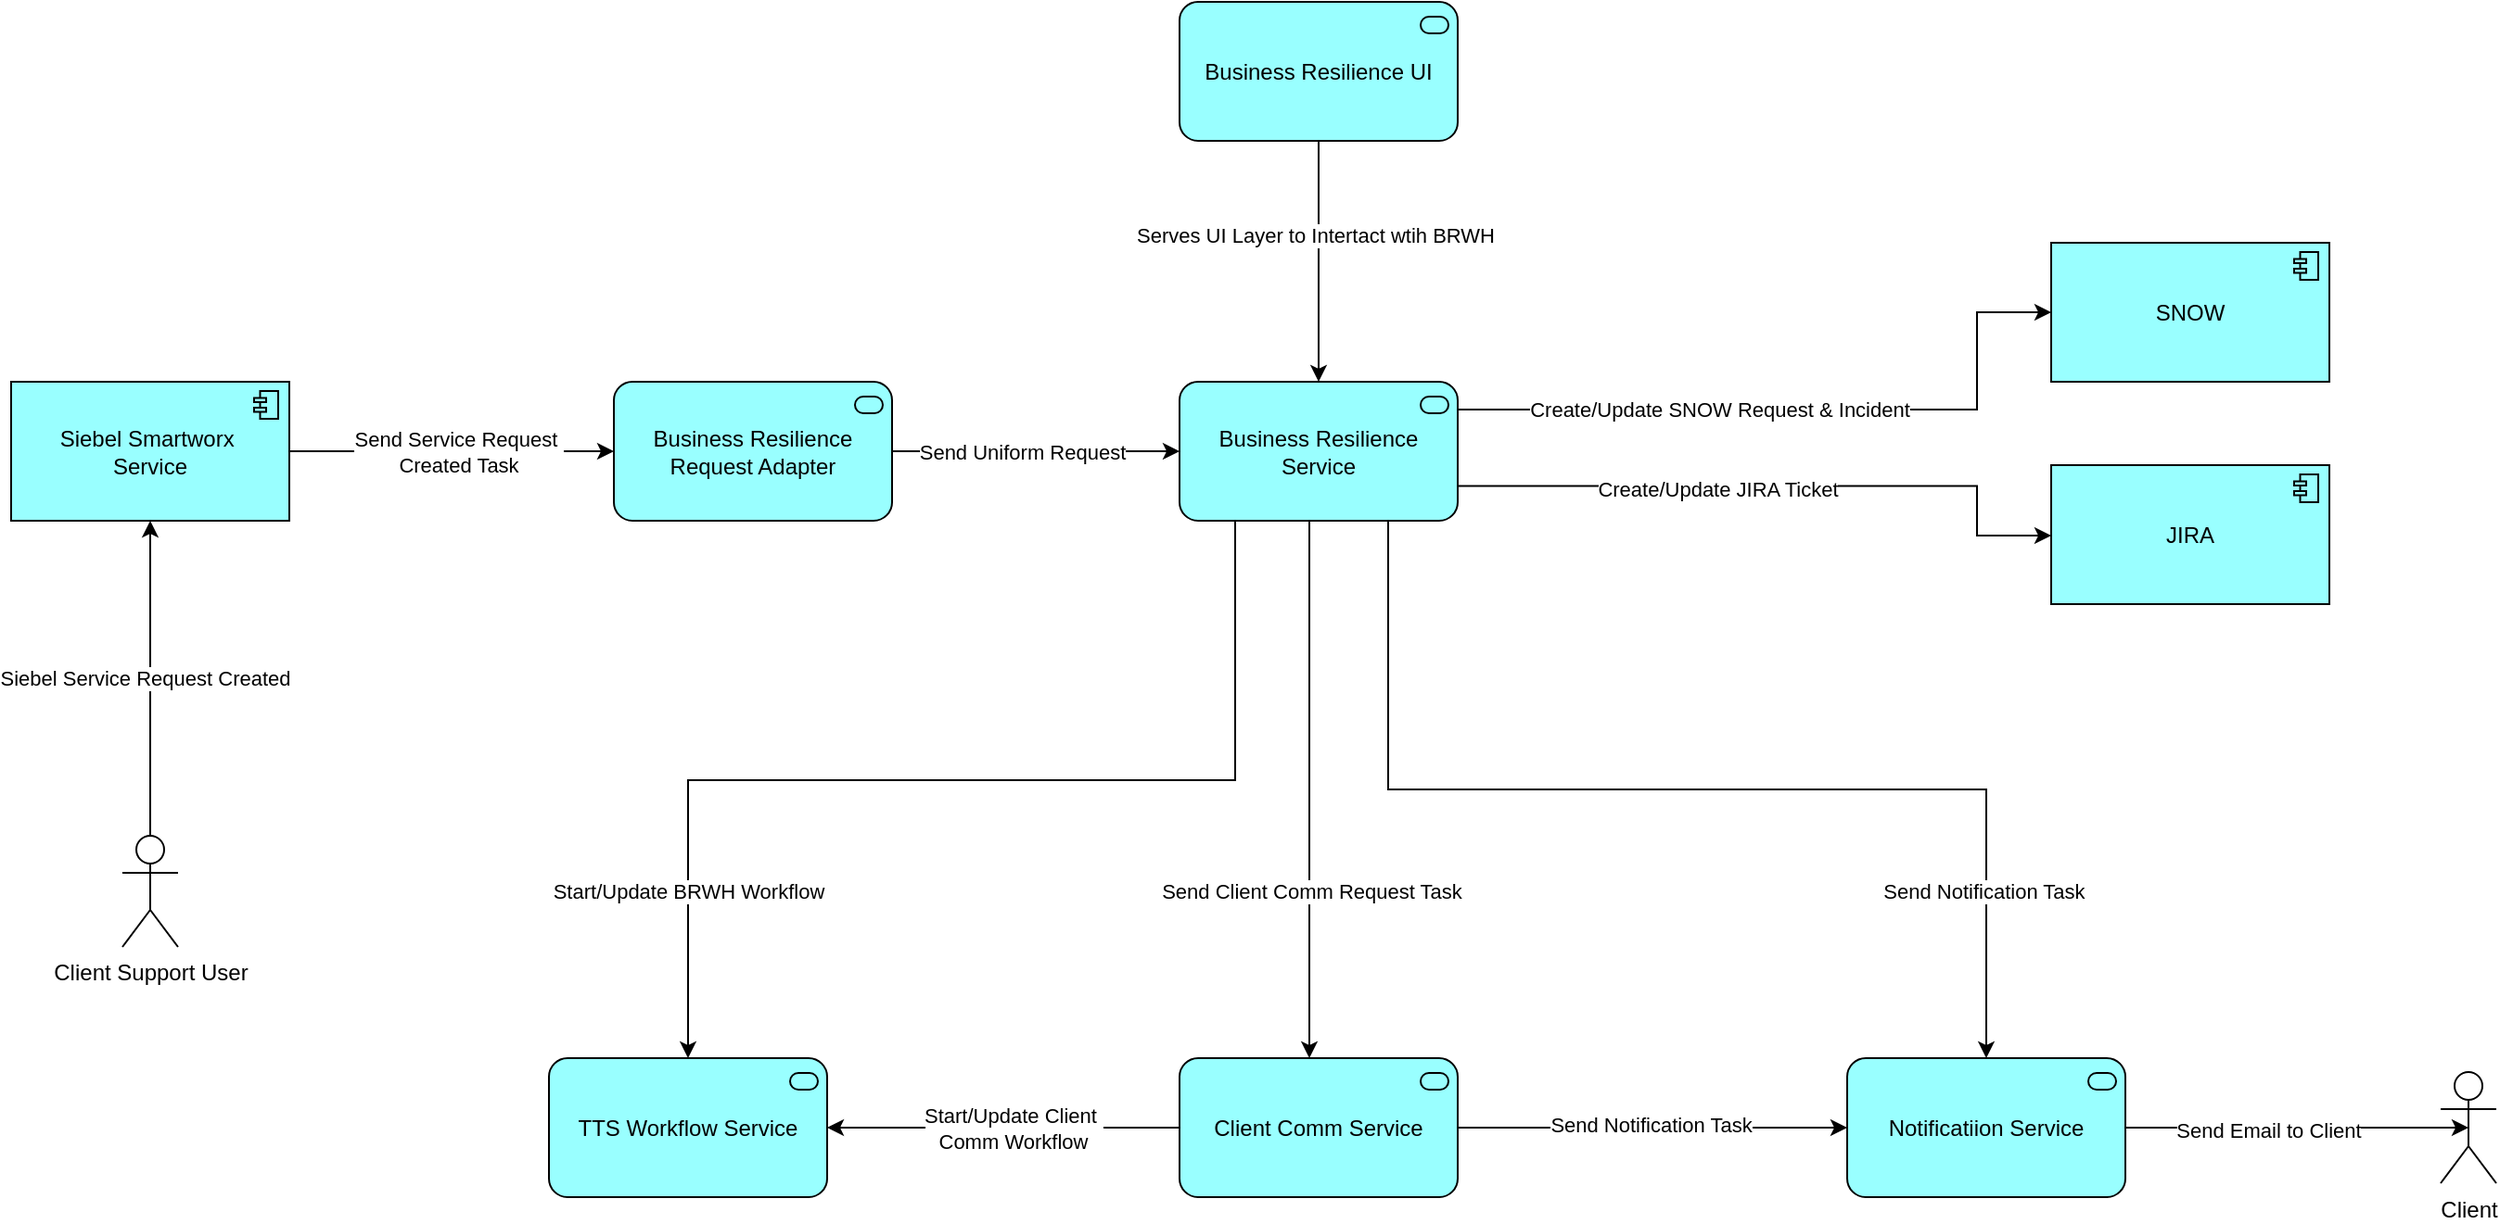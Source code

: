 <mxfile version="28.1.1">
  <diagram name="Page-1" id="OteSbWdA2ZE-DIGd8uvN">
    <mxGraphModel dx="2712" dy="914" grid="1" gridSize="10" guides="1" tooltips="1" connect="1" arrows="1" fold="1" page="1" pageScale="1" pageWidth="850" pageHeight="1100" math="0" shadow="0">
      <root>
        <mxCell id="0" />
        <mxCell id="1" parent="0" />
        <mxCell id="-Si1qEhgWz94pLlsSCn9-34" value="Business Resilience UI" style="html=1;outlineConnect=0;whiteSpace=wrap;fillColor=#99ffff;shape=mxgraph.archimate3.application;appType=serv;archiType=rounded" vertex="1" parent="1">
          <mxGeometry x="730" y="30" width="150" height="75" as="geometry" />
        </mxCell>
        <mxCell id="-Si1qEhgWz94pLlsSCn9-42" style="edgeStyle=orthogonalEdgeStyle;rounded=0;orthogonalLoop=1;jettySize=auto;html=1;" edge="1" parent="1" source="-Si1qEhgWz94pLlsSCn9-28" target="-Si1qEhgWz94pLlsSCn9-31">
          <mxGeometry relative="1" as="geometry" />
        </mxCell>
        <mxCell id="-Si1qEhgWz94pLlsSCn9-65" value="Send Service Request&amp;nbsp;&lt;div&gt;Created Task&lt;/div&gt;" style="edgeLabel;html=1;align=center;verticalAlign=middle;resizable=0;points=[];" vertex="1" connectable="0" parent="-Si1qEhgWz94pLlsSCn9-42">
          <mxGeometry x="0.114" y="-1" relative="1" as="geometry">
            <mxPoint x="-7" y="-1" as="offset" />
          </mxGeometry>
        </mxCell>
        <mxCell id="-Si1qEhgWz94pLlsSCn9-43" style="edgeStyle=orthogonalEdgeStyle;rounded=0;orthogonalLoop=1;jettySize=auto;html=1;" edge="1" parent="1" source="-Si1qEhgWz94pLlsSCn9-31" target="-Si1qEhgWz94pLlsSCn9-32">
          <mxGeometry relative="1" as="geometry" />
        </mxCell>
        <mxCell id="-Si1qEhgWz94pLlsSCn9-67" value="Send Uniform Request" style="edgeLabel;html=1;align=center;verticalAlign=middle;resizable=0;points=[];" vertex="1" connectable="0" parent="-Si1qEhgWz94pLlsSCn9-43">
          <mxGeometry x="-0.11" y="-1" relative="1" as="geometry">
            <mxPoint x="1" y="-1" as="offset" />
          </mxGeometry>
        </mxCell>
        <mxCell id="-Si1qEhgWz94pLlsSCn9-31" value="Business Resilience&lt;br&gt;Request Adapter" style="html=1;outlineConnect=0;whiteSpace=wrap;fillColor=#99ffff;shape=mxgraph.archimate3.application;appType=serv;archiType=rounded" vertex="1" parent="1">
          <mxGeometry x="425" y="235" width="150" height="75" as="geometry" />
        </mxCell>
        <mxCell id="-Si1qEhgWz94pLlsSCn9-54" style="edgeStyle=orthogonalEdgeStyle;rounded=0;orthogonalLoop=1;jettySize=auto;html=1;exitX=0.75;exitY=1;exitDx=0;exitDy=0;exitPerimeter=0;" edge="1" parent="1" source="-Si1qEhgWz94pLlsSCn9-32" target="-Si1qEhgWz94pLlsSCn9-48">
          <mxGeometry relative="1" as="geometry">
            <Array as="points">
              <mxPoint x="800" y="310" />
            </Array>
          </mxGeometry>
        </mxCell>
        <mxCell id="-Si1qEhgWz94pLlsSCn9-75" value="Send Client Comm Request Task" style="edgeLabel;html=1;align=center;verticalAlign=middle;resizable=0;points=[];" vertex="1" connectable="0" parent="-Si1qEhgWz94pLlsSCn9-54">
          <mxGeometry x="0.414" y="1" relative="1" as="geometry">
            <mxPoint y="7" as="offset" />
          </mxGeometry>
        </mxCell>
        <mxCell id="-Si1qEhgWz94pLlsSCn9-71" style="edgeStyle=orthogonalEdgeStyle;rounded=0;orthogonalLoop=1;jettySize=auto;html=1;exitX=0.75;exitY=1;exitDx=0;exitDy=0;exitPerimeter=0;" edge="1" parent="1" source="-Si1qEhgWz94pLlsSCn9-32" target="-Si1qEhgWz94pLlsSCn9-51">
          <mxGeometry relative="1" as="geometry" />
        </mxCell>
        <mxCell id="-Si1qEhgWz94pLlsSCn9-74" value="Send Notification Task&amp;nbsp;" style="edgeLabel;html=1;align=center;verticalAlign=middle;resizable=0;points=[];" vertex="1" connectable="0" parent="-Si1qEhgWz94pLlsSCn9-71">
          <mxGeometry x="0.653" y="-3" relative="1" as="geometry">
            <mxPoint x="3" y="16" as="offset" />
          </mxGeometry>
        </mxCell>
        <mxCell id="-Si1qEhgWz94pLlsSCn9-85" style="edgeStyle=orthogonalEdgeStyle;rounded=0;orthogonalLoop=1;jettySize=auto;html=1;exitX=1;exitY=0.75;exitDx=0;exitDy=0;exitPerimeter=0;" edge="1" parent="1" source="-Si1qEhgWz94pLlsSCn9-32" target="-Si1qEhgWz94pLlsSCn9-37">
          <mxGeometry relative="1" as="geometry">
            <Array as="points">
              <mxPoint x="1160" y="291" />
              <mxPoint x="1160" y="318" />
            </Array>
          </mxGeometry>
        </mxCell>
        <mxCell id="-Si1qEhgWz94pLlsSCn9-86" value="Create/Update JIRA Ticket" style="edgeLabel;html=1;align=center;verticalAlign=middle;resizable=0;points=[];" vertex="1" connectable="0" parent="-Si1qEhgWz94pLlsSCn9-85">
          <mxGeometry x="-0.442" y="-1" relative="1" as="geometry">
            <mxPoint x="43" as="offset" />
          </mxGeometry>
        </mxCell>
        <mxCell id="-Si1qEhgWz94pLlsSCn9-32" value="Business Resilience&lt;div&gt;Service&lt;/div&gt;" style="html=1;outlineConnect=0;whiteSpace=wrap;fillColor=#99ffff;shape=mxgraph.archimate3.application;appType=serv;archiType=rounded" vertex="1" parent="1">
          <mxGeometry x="730" y="235" width="150" height="75" as="geometry" />
        </mxCell>
        <mxCell id="-Si1qEhgWz94pLlsSCn9-33" value="&lt;div&gt;TTS Workflow Service&lt;/div&gt;" style="html=1;outlineConnect=0;whiteSpace=wrap;fillColor=#99ffff;shape=mxgraph.archimate3.application;appType=serv;archiType=rounded" vertex="1" parent="1">
          <mxGeometry x="390" y="600" width="150" height="75" as="geometry" />
        </mxCell>
        <mxCell id="-Si1qEhgWz94pLlsSCn9-36" value="SNOW" style="html=1;outlineConnect=0;whiteSpace=wrap;fillColor=#99ffff;shape=mxgraph.archimate3.application;appType=comp;archiType=square;" vertex="1" parent="1">
          <mxGeometry x="1200" y="160" width="150" height="75" as="geometry" />
        </mxCell>
        <mxCell id="-Si1qEhgWz94pLlsSCn9-37" value="JIRA" style="html=1;outlineConnect=0;whiteSpace=wrap;fillColor=#99ffff;shape=mxgraph.archimate3.application;appType=comp;archiType=square;" vertex="1" parent="1">
          <mxGeometry x="1200" y="280" width="150" height="75" as="geometry" />
        </mxCell>
        <mxCell id="-Si1qEhgWz94pLlsSCn9-44" style="edgeStyle=orthogonalEdgeStyle;rounded=0;orthogonalLoop=1;jettySize=auto;html=1;entryX=0.5;entryY=0;entryDx=0;entryDy=0;entryPerimeter=0;" edge="1" parent="1" source="-Si1qEhgWz94pLlsSCn9-34" target="-Si1qEhgWz94pLlsSCn9-32">
          <mxGeometry relative="1" as="geometry" />
        </mxCell>
        <mxCell id="-Si1qEhgWz94pLlsSCn9-78" value="Serves UI Layer to Intertact wtih BRWH" style="edgeLabel;html=1;align=center;verticalAlign=middle;resizable=0;points=[];" vertex="1" connectable="0" parent="-Si1qEhgWz94pLlsSCn9-44">
          <mxGeometry x="-0.217" y="-2" relative="1" as="geometry">
            <mxPoint as="offset" />
          </mxGeometry>
        </mxCell>
        <mxCell id="-Si1qEhgWz94pLlsSCn9-45" style="edgeStyle=orthogonalEdgeStyle;rounded=0;orthogonalLoop=1;jettySize=auto;html=1;entryX=0.5;entryY=0;entryDx=0;entryDy=0;entryPerimeter=0;" edge="1" parent="1" source="-Si1qEhgWz94pLlsSCn9-32" target="-Si1qEhgWz94pLlsSCn9-33">
          <mxGeometry relative="1" as="geometry">
            <Array as="points">
              <mxPoint x="760" y="450" />
              <mxPoint x="465" y="450" />
            </Array>
          </mxGeometry>
        </mxCell>
        <mxCell id="-Si1qEhgWz94pLlsSCn9-70" value="Start/Update BRWH Workflow" style="edgeLabel;html=1;align=center;verticalAlign=middle;resizable=0;points=[];" vertex="1" connectable="0" parent="-Si1qEhgWz94pLlsSCn9-45">
          <mxGeometry x="0.194" y="1" relative="1" as="geometry">
            <mxPoint x="-86" y="59" as="offset" />
          </mxGeometry>
        </mxCell>
        <mxCell id="-Si1qEhgWz94pLlsSCn9-55" style="edgeStyle=orthogonalEdgeStyle;rounded=0;orthogonalLoop=1;jettySize=auto;html=1;exitX=0;exitY=0.5;exitDx=0;exitDy=0;exitPerimeter=0;" edge="1" parent="1" source="-Si1qEhgWz94pLlsSCn9-48" target="-Si1qEhgWz94pLlsSCn9-33">
          <mxGeometry relative="1" as="geometry" />
        </mxCell>
        <mxCell id="-Si1qEhgWz94pLlsSCn9-72" value="Start/Update Client&amp;nbsp;&lt;div&gt;Comm Workflow&lt;/div&gt;" style="edgeLabel;html=1;align=center;verticalAlign=middle;resizable=0;points=[];" vertex="1" connectable="0" parent="-Si1qEhgWz94pLlsSCn9-55">
          <mxGeometry x="0.063" y="-1" relative="1" as="geometry">
            <mxPoint x="11" y="1" as="offset" />
          </mxGeometry>
        </mxCell>
        <mxCell id="-Si1qEhgWz94pLlsSCn9-48" value="Client Comm Service" style="html=1;outlineConnect=0;whiteSpace=wrap;fillColor=#99ffff;shape=mxgraph.archimate3.application;appType=serv;archiType=rounded" vertex="1" parent="1">
          <mxGeometry x="730" y="600" width="150" height="75" as="geometry" />
        </mxCell>
        <mxCell id="-Si1qEhgWz94pLlsSCn9-50" style="edgeStyle=orthogonalEdgeStyle;rounded=0;orthogonalLoop=1;jettySize=auto;html=1;" edge="1" parent="1" source="-Si1qEhgWz94pLlsSCn9-48" target="-Si1qEhgWz94pLlsSCn9-51">
          <mxGeometry relative="1" as="geometry">
            <mxPoint x="1135" y="680" as="targetPoint" />
          </mxGeometry>
        </mxCell>
        <mxCell id="-Si1qEhgWz94pLlsSCn9-73" value="Send Notification Task" style="edgeLabel;html=1;align=center;verticalAlign=middle;resizable=0;points=[];" vertex="1" connectable="0" parent="-Si1qEhgWz94pLlsSCn9-50">
          <mxGeometry x="-0.015" y="2" relative="1" as="geometry">
            <mxPoint as="offset" />
          </mxGeometry>
        </mxCell>
        <mxCell id="-Si1qEhgWz94pLlsSCn9-51" value="Notificatiion Service" style="html=1;outlineConnect=0;whiteSpace=wrap;fillColor=#99ffff;shape=mxgraph.archimate3.application;appType=serv;archiType=rounded" vertex="1" parent="1">
          <mxGeometry x="1090" y="600" width="150" height="75" as="geometry" />
        </mxCell>
        <mxCell id="-Si1qEhgWz94pLlsSCn9-64" value="" style="group" vertex="1" connectable="0" parent="1">
          <mxGeometry x="100" y="235" width="150" height="305" as="geometry" />
        </mxCell>
        <mxCell id="-Si1qEhgWz94pLlsSCn9-28" value="Siebel Smartworx&amp;nbsp;&lt;div&gt;Service&lt;/div&gt;" style="html=1;outlineConnect=0;whiteSpace=wrap;fillColor=#99ffff;shape=mxgraph.archimate3.application;appType=comp;archiType=square;" vertex="1" parent="-Si1qEhgWz94pLlsSCn9-64">
          <mxGeometry width="150" height="75" as="geometry" />
        </mxCell>
        <mxCell id="-Si1qEhgWz94pLlsSCn9-39" value="" style="edgeStyle=orthogonalEdgeStyle;rounded=0;orthogonalLoop=1;jettySize=auto;html=1;" edge="1" parent="-Si1qEhgWz94pLlsSCn9-64" source="-Si1qEhgWz94pLlsSCn9-38" target="-Si1qEhgWz94pLlsSCn9-28">
          <mxGeometry relative="1" as="geometry">
            <Array as="points">
              <mxPoint x="75" y="95" />
              <mxPoint x="75" y="95" />
            </Array>
          </mxGeometry>
        </mxCell>
        <mxCell id="-Si1qEhgWz94pLlsSCn9-63" value="Siebel Service Request Created" style="edgeLabel;html=1;align=center;verticalAlign=middle;resizable=0;points=[];" vertex="1" connectable="0" parent="-Si1qEhgWz94pLlsSCn9-39">
          <mxGeometry x="0.004" y="3" relative="1" as="geometry">
            <mxPoint as="offset" />
          </mxGeometry>
        </mxCell>
        <mxCell id="-Si1qEhgWz94pLlsSCn9-38" value="Client Support User" style="shape=umlActor;verticalLabelPosition=bottom;verticalAlign=top;html=1;outlineConnect=0;" vertex="1" parent="-Si1qEhgWz94pLlsSCn9-64">
          <mxGeometry x="60" y="245" width="30" height="60" as="geometry" />
        </mxCell>
        <mxCell id="-Si1qEhgWz94pLlsSCn9-83" style="edgeStyle=orthogonalEdgeStyle;rounded=0;orthogonalLoop=1;jettySize=auto;html=1;exitX=1;exitY=0.25;exitDx=0;exitDy=0;exitPerimeter=0;entryX=0;entryY=0.5;entryDx=0;entryDy=0;entryPerimeter=0;" edge="1" parent="1" source="-Si1qEhgWz94pLlsSCn9-32" target="-Si1qEhgWz94pLlsSCn9-36">
          <mxGeometry relative="1" as="geometry">
            <Array as="points">
              <mxPoint x="880" y="250" />
              <mxPoint x="1160" y="250" />
              <mxPoint x="1160" y="198" />
            </Array>
          </mxGeometry>
        </mxCell>
        <mxCell id="-Si1qEhgWz94pLlsSCn9-87" value="Create/Update SNOW Request &amp;amp; Incident" style="edgeLabel;html=1;align=center;verticalAlign=middle;resizable=0;points=[];" vertex="1" connectable="0" parent="-Si1qEhgWz94pLlsSCn9-83">
          <mxGeometry x="-0.572" relative="1" as="geometry">
            <mxPoint x="64" as="offset" />
          </mxGeometry>
        </mxCell>
        <mxCell id="-Si1qEhgWz94pLlsSCn9-88" value="Client" style="shape=umlActor;verticalLabelPosition=bottom;verticalAlign=top;html=1;outlineConnect=0;" vertex="1" parent="1">
          <mxGeometry x="1410" y="607.5" width="30" height="60" as="geometry" />
        </mxCell>
        <mxCell id="-Si1qEhgWz94pLlsSCn9-89" style="edgeStyle=orthogonalEdgeStyle;rounded=0;orthogonalLoop=1;jettySize=auto;html=1;entryX=0.5;entryY=0.5;entryDx=0;entryDy=0;entryPerimeter=0;" edge="1" parent="1" source="-Si1qEhgWz94pLlsSCn9-51" target="-Si1qEhgWz94pLlsSCn9-88">
          <mxGeometry relative="1" as="geometry" />
        </mxCell>
        <mxCell id="-Si1qEhgWz94pLlsSCn9-94" value="Send Email to Client" style="edgeLabel;html=1;align=center;verticalAlign=middle;resizable=0;points=[];" vertex="1" connectable="0" parent="-Si1qEhgWz94pLlsSCn9-89">
          <mxGeometry x="-0.17" y="-1" relative="1" as="geometry">
            <mxPoint as="offset" />
          </mxGeometry>
        </mxCell>
      </root>
    </mxGraphModel>
  </diagram>
</mxfile>
